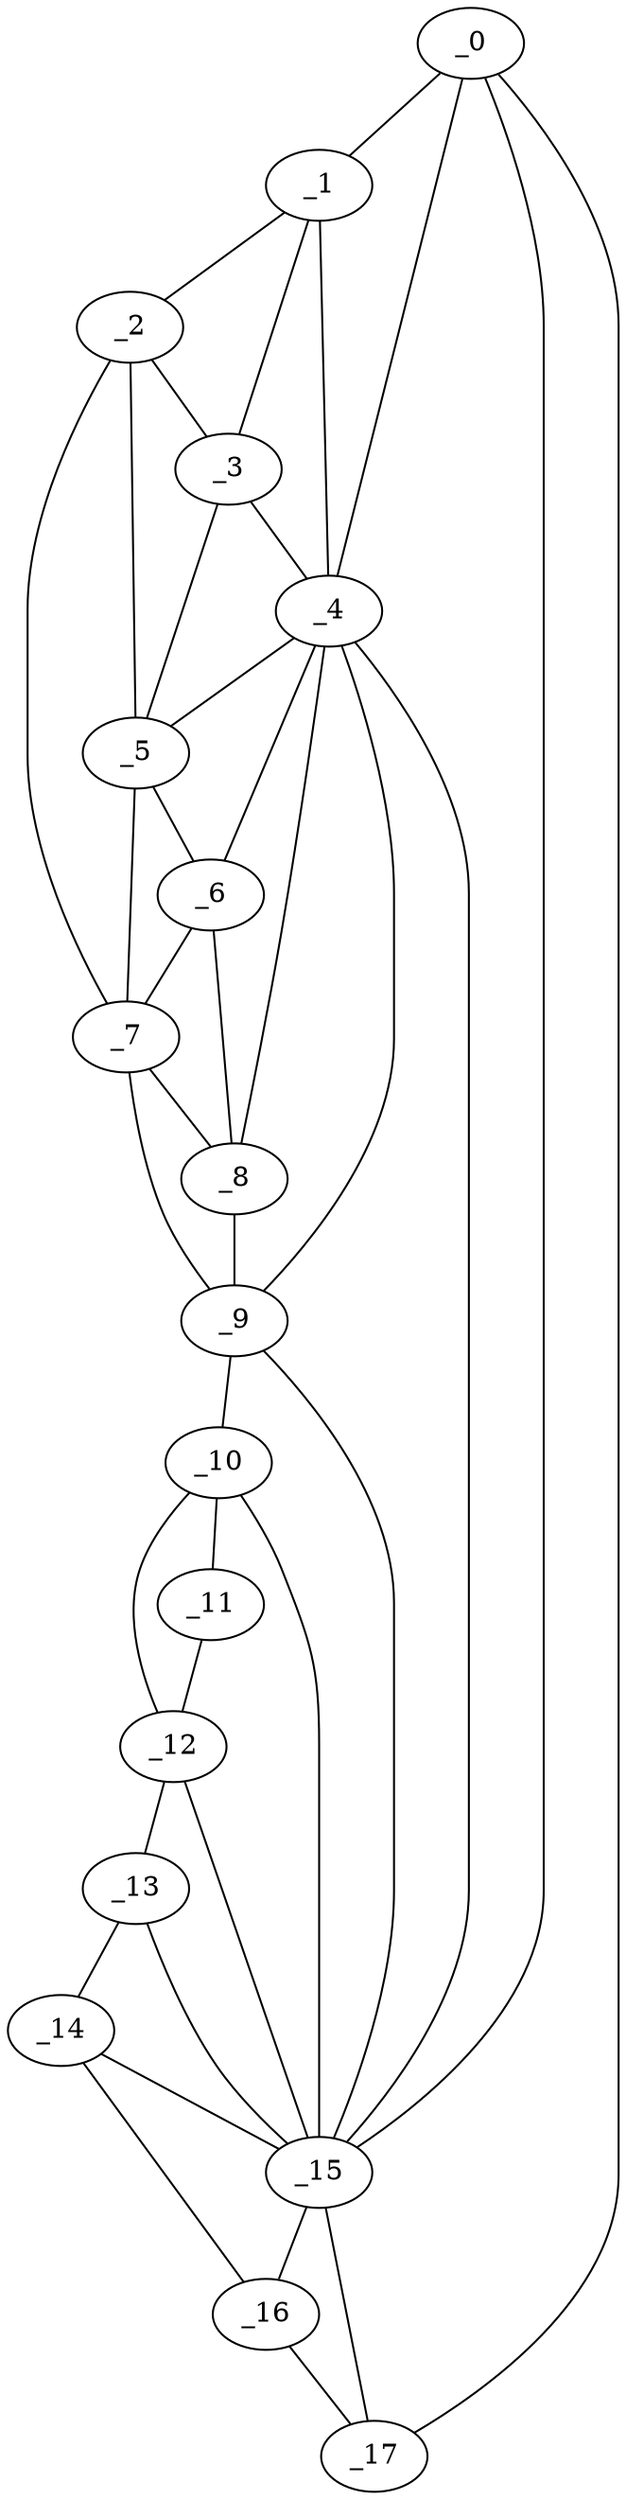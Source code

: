 graph "obj35__45.gxl" {
	_0	 [x=2,
		y=63];
	_1	 [x=3,
		y=59];
	_0 -- _1	 [valence=1];
	_4	 [x=7,
		y=61];
	_0 -- _4	 [valence=2];
	_15	 [x=123,
		y=62];
	_0 -- _15	 [valence=2];
	_17	 [x=127,
		y=63];
	_0 -- _17	 [valence=1];
	_2	 [x=4,
		y=56];
	_1 -- _2	 [valence=1];
	_3	 [x=7,
		y=57];
	_1 -- _3	 [valence=1];
	_1 -- _4	 [valence=2];
	_2 -- _3	 [valence=1];
	_5	 [x=12,
		y=53];
	_2 -- _5	 [valence=1];
	_7	 [x=23,
		y=44];
	_2 -- _7	 [valence=1];
	_3 -- _4	 [valence=2];
	_3 -- _5	 [valence=2];
	_4 -- _5	 [valence=2];
	_6	 [x=18,
		y=50];
	_4 -- _6	 [valence=2];
	_8	 [x=30,
		y=45];
	_4 -- _8	 [valence=2];
	_9	 [x=41,
		y=43];
	_4 -- _9	 [valence=2];
	_4 -- _15	 [valence=2];
	_5 -- _6	 [valence=2];
	_5 -- _7	 [valence=2];
	_6 -- _7	 [valence=1];
	_6 -- _8	 [valence=1];
	_7 -- _8	 [valence=2];
	_7 -- _9	 [valence=1];
	_8 -- _9	 [valence=1];
	_10	 [x=94,
		y=42];
	_9 -- _10	 [valence=1];
	_9 -- _15	 [valence=1];
	_11	 [x=101,
		y=42];
	_10 -- _11	 [valence=1];
	_12	 [x=110,
		y=45];
	_10 -- _12	 [valence=2];
	_10 -- _15	 [valence=2];
	_11 -- _12	 [valence=1];
	_13	 [x=115,
		y=47];
	_12 -- _13	 [valence=1];
	_12 -- _15	 [valence=1];
	_14	 [x=120,
		y=49];
	_13 -- _14	 [valence=1];
	_13 -- _15	 [valence=2];
	_14 -- _15	 [valence=1];
	_16	 [x=127,
		y=57];
	_14 -- _16	 [valence=1];
	_15 -- _16	 [valence=2];
	_15 -- _17	 [valence=2];
	_16 -- _17	 [valence=1];
}
